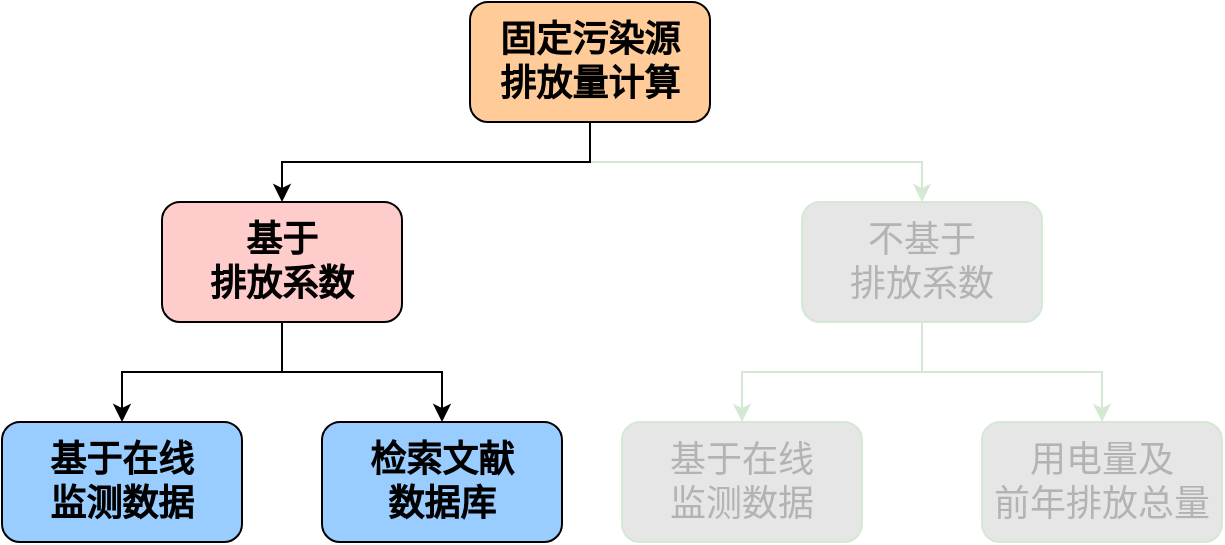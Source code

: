 <mxfile version="13.10.3" type="github">
  <diagram id="8uleohbOiZSeInX0nJPq" name="Page-1">
    <mxGraphModel dx="868" dy="425" grid="1" gridSize="10" guides="1" tooltips="1" connect="1" arrows="1" fold="1" page="1" pageScale="1" pageWidth="1169" pageHeight="827" math="0" shadow="0">
      <root>
        <mxCell id="0" />
        <mxCell id="1" parent="0" />
        <mxCell id="G6SLaiaJEupae1ueb4YS-2" style="edgeStyle=orthogonalEdgeStyle;rounded=0;orthogonalLoop=1;jettySize=auto;html=1;exitX=0.5;exitY=1;exitDx=0;exitDy=0;fillColor=#FFFFFF;strokeColor=#D5E8D4;" parent="1" source="G6SLaiaJEupae1ueb4YS-3" target="G6SLaiaJEupae1ueb4YS-6" edge="1">
          <mxGeometry relative="1" as="geometry" />
        </mxCell>
        <mxCell id="G6SLaiaJEupae1ueb4YS-16" style="edgeStyle=orthogonalEdgeStyle;rounded=0;orthogonalLoop=1;jettySize=auto;html=1;exitX=0.5;exitY=1;exitDx=0;exitDy=0;entryX=0.5;entryY=0;entryDx=0;entryDy=0;strokeColor=#000000;fillColor=#E6E6E6;" parent="1" source="G6SLaiaJEupae1ueb4YS-3" target="G6SLaiaJEupae1ueb4YS-9" edge="1">
          <mxGeometry relative="1" as="geometry" />
        </mxCell>
        <mxCell id="G6SLaiaJEupae1ueb4YS-3" value="&lt;font style=&quot;font-size: 18px&quot;&gt;&lt;b&gt;固定污染源&lt;br&gt;排放量计算&lt;/b&gt;&lt;/font&gt;" style="rounded=1;whiteSpace=wrap;html=1;fillColor=#FFCC99;" parent="1" vertex="1">
          <mxGeometry x="354" y="70" width="120" height="60" as="geometry" />
        </mxCell>
        <mxCell id="G6SLaiaJEupae1ueb4YS-4" style="edgeStyle=orthogonalEdgeStyle;rounded=0;orthogonalLoop=1;jettySize=auto;html=1;exitX=0.5;exitY=1;exitDx=0;exitDy=0;entryX=0.5;entryY=0;entryDx=0;entryDy=0;fillColor=#E6E6E6;strokeColor=#D5E8D4;" parent="1" source="G6SLaiaJEupae1ueb4YS-6" target="G6SLaiaJEupae1ueb4YS-10" edge="1">
          <mxGeometry relative="1" as="geometry" />
        </mxCell>
        <mxCell id="G6SLaiaJEupae1ueb4YS-5" style="edgeStyle=orthogonalEdgeStyle;rounded=0;orthogonalLoop=1;jettySize=auto;html=1;exitX=0.5;exitY=1;exitDx=0;exitDy=0;entryX=0.5;entryY=0;entryDx=0;entryDy=0;fillColor=#E6E6E6;strokeColor=#D5E8D4;" parent="1" source="G6SLaiaJEupae1ueb4YS-6" target="G6SLaiaJEupae1ueb4YS-11" edge="1">
          <mxGeometry relative="1" as="geometry" />
        </mxCell>
        <mxCell id="G6SLaiaJEupae1ueb4YS-6" value="&lt;font style=&quot;font-size: 18px ; background-color: rgb(230 , 230 , 230)&quot; color=&quot;#b3b3b3&quot;&gt;不基于&lt;br&gt;排放系数&lt;/font&gt;" style="rounded=1;whiteSpace=wrap;html=1;strokeColor=#D5E8D4;fillColor=#E6E6E6;" parent="1" vertex="1">
          <mxGeometry x="520" y="170" width="120" height="60" as="geometry" />
        </mxCell>
        <mxCell id="G6SLaiaJEupae1ueb4YS-7" style="edgeStyle=orthogonalEdgeStyle;rounded=0;orthogonalLoop=1;jettySize=auto;html=1;exitX=0.5;exitY=1;exitDx=0;exitDy=0;entryX=0.5;entryY=0;entryDx=0;entryDy=0;" parent="1" source="G6SLaiaJEupae1ueb4YS-9" target="G6SLaiaJEupae1ueb4YS-12" edge="1">
          <mxGeometry relative="1" as="geometry" />
        </mxCell>
        <mxCell id="G6SLaiaJEupae1ueb4YS-8" style="edgeStyle=orthogonalEdgeStyle;rounded=0;orthogonalLoop=1;jettySize=auto;html=1;exitX=0.5;exitY=1;exitDx=0;exitDy=0;entryX=0.5;entryY=0;entryDx=0;entryDy=0;" parent="1" source="G6SLaiaJEupae1ueb4YS-9" target="G6SLaiaJEupae1ueb4YS-13" edge="1">
          <mxGeometry relative="1" as="geometry" />
        </mxCell>
        <mxCell id="G6SLaiaJEupae1ueb4YS-9" value="&lt;font style=&quot;font-size: 18px&quot;&gt;&lt;b&gt;基于&lt;br&gt;排放系数&lt;/b&gt;&lt;/font&gt;" style="rounded=1;whiteSpace=wrap;html=1;fillColor=#FFCCCC;" parent="1" vertex="1">
          <mxGeometry x="200" y="170" width="120" height="60" as="geometry" />
        </mxCell>
        <mxCell id="G6SLaiaJEupae1ueb4YS-10" value="&lt;font style=&quot;font-size: 18px&quot; color=&quot;#b3b3b3&quot;&gt;基于在线&lt;br&gt;监测数据&lt;/font&gt;" style="rounded=1;whiteSpace=wrap;html=1;strokeColor=#D5E8D4;fillColor=#E6E6E6;" parent="1" vertex="1">
          <mxGeometry x="430" y="280" width="120" height="60" as="geometry" />
        </mxCell>
        <mxCell id="G6SLaiaJEupae1ueb4YS-11" value="&lt;span style=&quot;font-size: 18px&quot;&gt;&lt;font color=&quot;#b3b3b3&quot;&gt;用电量及&lt;br&gt;前年排放总量&lt;/font&gt;&lt;/span&gt;" style="rounded=1;whiteSpace=wrap;html=1;strokeColor=#D5E8D4;fillColor=#E6E6E6;" parent="1" vertex="1">
          <mxGeometry x="610" y="280" width="120" height="60" as="geometry" />
        </mxCell>
        <mxCell id="G6SLaiaJEupae1ueb4YS-12" value="&lt;font style=&quot;font-size: 18px&quot;&gt;&lt;b&gt;基于在线&lt;br&gt;监测数据&lt;/b&gt;&lt;/font&gt;" style="rounded=1;whiteSpace=wrap;html=1;fillColor=#99CCFF;" parent="1" vertex="1">
          <mxGeometry x="120" y="280" width="120" height="60" as="geometry" />
        </mxCell>
        <mxCell id="G6SLaiaJEupae1ueb4YS-13" value="&lt;font style=&quot;font-size: 18px&quot;&gt;&lt;b&gt;检索文献&lt;br&gt;数据库&lt;/b&gt;&lt;/font&gt;" style="rounded=1;whiteSpace=wrap;html=1;fillColor=#99CCFF;" parent="1" vertex="1">
          <mxGeometry x="280" y="280" width="120" height="60" as="geometry" />
        </mxCell>
      </root>
    </mxGraphModel>
  </diagram>
</mxfile>
